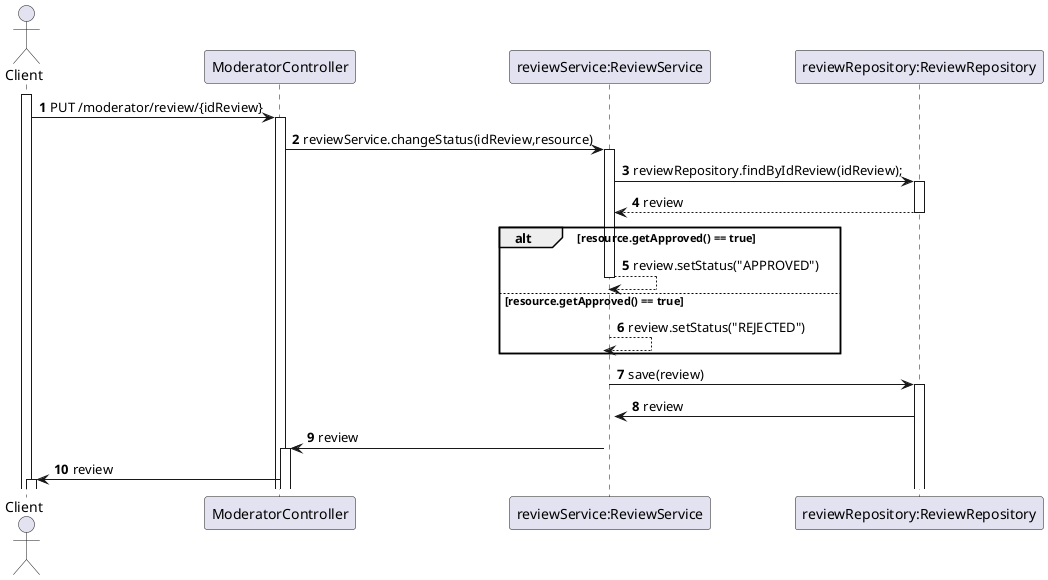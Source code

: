 @startuml
'https://plantuml.com/sequence-diagram


autoactivate on
autonumber

actor "Client" as client
participant "ModeratorController" as controller
participant "reviewService:ReviewService" as service
participant "reviewRepository:ReviewRepository" as repository

activate client

client -> controller: PUT /moderator/review/{idReview}
controller -> service : reviewService.changeStatus(idReview,resource)
service -> repository: reviewRepository.findByIdReview(idReview);
repository --> service: review
alt resource.getApproved() == true
service --> service: review.setStatus("APPROVED")
else resource.getApproved() == true
service --> service: review.setStatus("REJECTED")
end
service -> repository: save(review)
repository -> service: review
service -> controller: review
controller -> client: review

@enduml